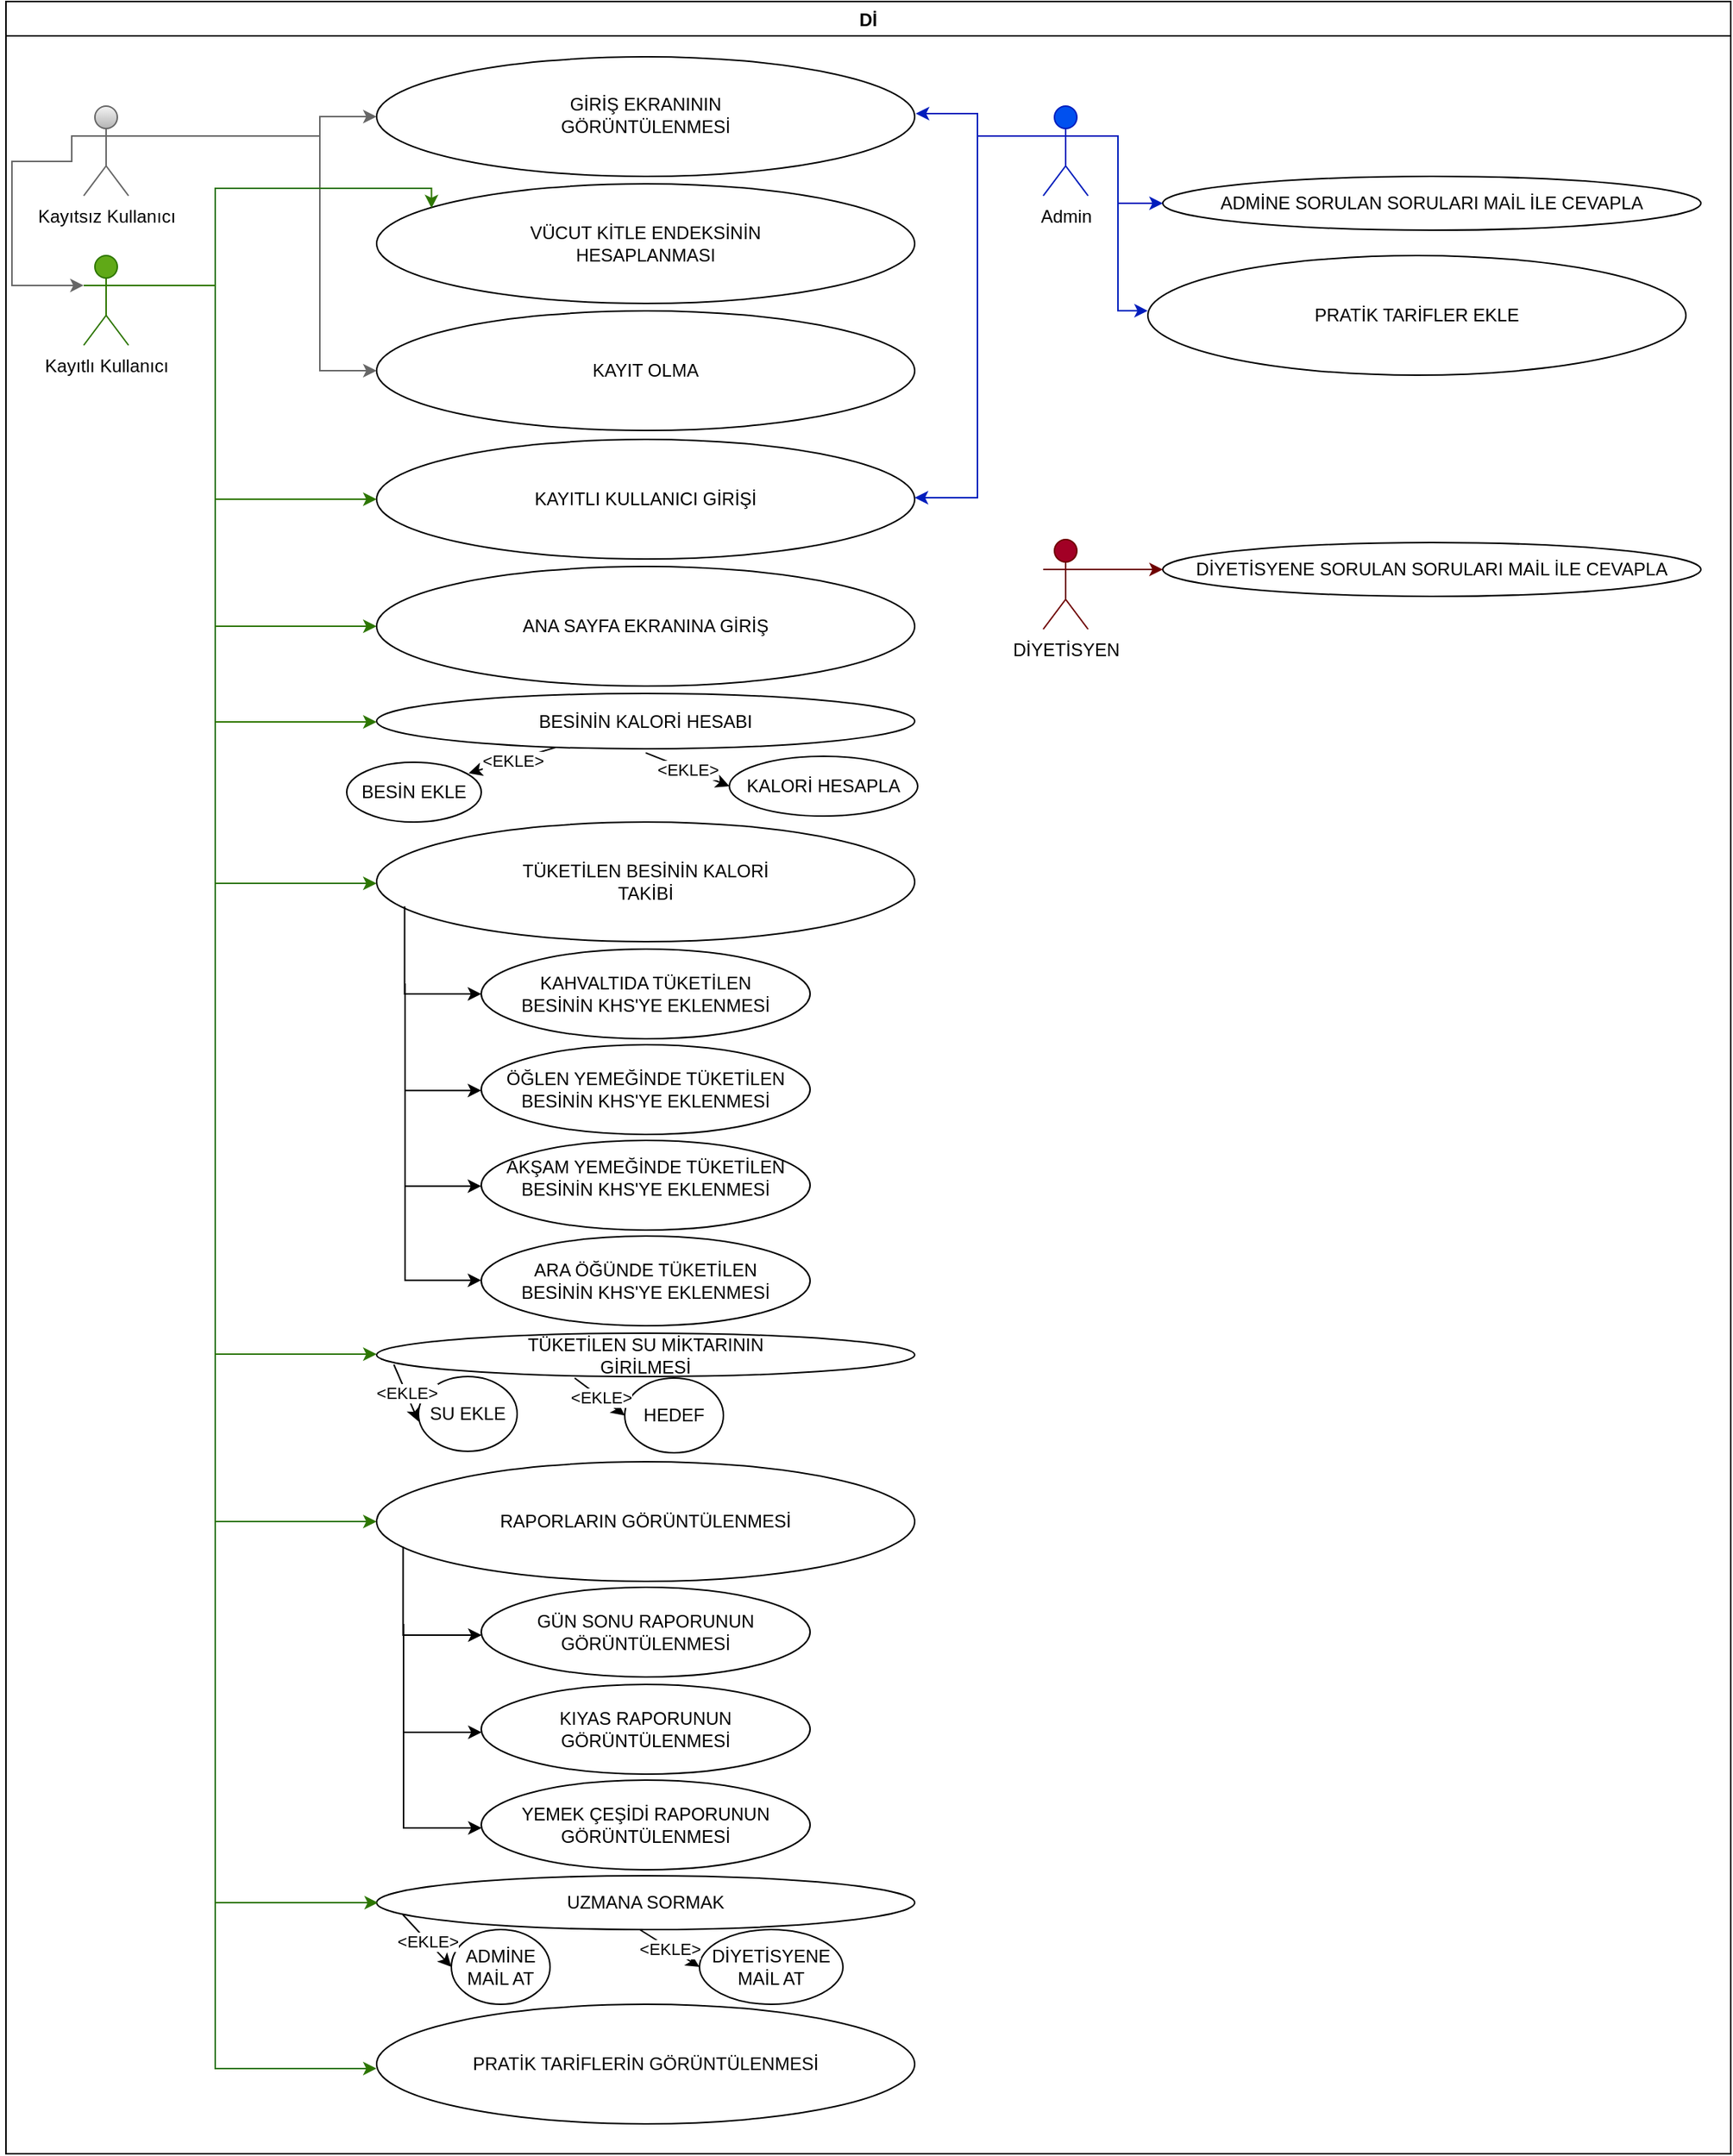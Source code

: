 <mxfile version="15.5.1" type="device"><diagram id="cacBJ3tiB-EXHOqqNlQ6" name="Page-1"><mxGraphModel dx="3294" dy="2773" grid="1" gridSize="10" guides="1" tooltips="1" connect="1" arrows="1" fold="1" page="1" pageScale="1" pageWidth="827" pageHeight="1169" background="#ffffff" math="0" shadow="0"><root><mxCell id="0"/><mxCell id="1" parent="0"/><mxCell id="B9KNrg0QCqw6SY1otzVy-2" value="Kayıtlı Kullanıcı" style="shape=umlActor;verticalLabelPosition=bottom;verticalAlign=top;html=1;outlineConnect=0;fillColor=#60a917;strokeColor=#2D7600;fontColor=#000000;" parent="1" vertex="1"><mxGeometry x="-1602" y="-1010" width="30" height="60" as="geometry"/></mxCell><mxCell id="B9KNrg0QCqw6SY1otzVy-5" value="Kayıtsız Kullanıcı" style="shape=umlActor;verticalLabelPosition=bottom;verticalAlign=top;html=1;outlineConnect=0;gradientColor=#b3b3b3;fillColor=#f5f5f5;strokeColor=#666666;" parent="1" vertex="1"><mxGeometry x="-1602" y="-1110" width="30" height="60" as="geometry"/></mxCell><mxCell id="yzEdM-ZwiQYjUaZU4ipu-91" value="Dİ" style="swimlane;" parent="1" vertex="1"><mxGeometry x="-1654" y="-1180" width="1154" height="1440" as="geometry"><mxRectangle x="160" y="15" width="190" height="23" as="alternateBounds"/></mxGeometry></mxCell><mxCell id="yzEdM-ZwiQYjUaZU4ipu-121" value="" style="ellipse;whiteSpace=wrap;html=1;" parent="yzEdM-ZwiQYjUaZU4ipu-91" vertex="1"><mxGeometry x="318" y="826" width="220" height="60" as="geometry"/></mxCell><mxCell id="yzEdM-ZwiQYjUaZU4ipu-120" value="" style="ellipse;whiteSpace=wrap;html=1;" parent="yzEdM-ZwiQYjUaZU4ipu-91" vertex="1"><mxGeometry x="318" y="762" width="220" height="60" as="geometry"/></mxCell><mxCell id="yzEdM-ZwiQYjUaZU4ipu-119" value="" style="ellipse;whiteSpace=wrap;html=1;" parent="yzEdM-ZwiQYjUaZU4ipu-91" vertex="1"><mxGeometry x="318" y="698" width="220" height="60" as="geometry"/></mxCell><mxCell id="yzEdM-ZwiQYjUaZU4ipu-65" value="" style="ellipse;whiteSpace=wrap;html=1;" parent="yzEdM-ZwiQYjUaZU4ipu-91" vertex="1"><mxGeometry x="248" y="37" width="360" height="80" as="geometry"/></mxCell><mxCell id="yzEdM-ZwiQYjUaZU4ipu-66" value="GİRİŞ EKRANININ GÖRÜNTÜLENMESİ" style="text;html=1;strokeColor=none;fillColor=none;align=center;verticalAlign=middle;whiteSpace=wrap;rounded=0;" parent="yzEdM-ZwiQYjUaZU4ipu-91" vertex="1"><mxGeometry x="333" y="62" width="190" height="28" as="geometry"/></mxCell><mxCell id="yzEdM-ZwiQYjUaZU4ipu-40" value="" style="ellipse;whiteSpace=wrap;html=1;" parent="yzEdM-ZwiQYjUaZU4ipu-91" vertex="1"><mxGeometry x="248" y="122" width="360" height="80" as="geometry"/></mxCell><mxCell id="yzEdM-ZwiQYjUaZU4ipu-41" value="VÜCUT KİTLE ENDEKSİNİN HESAPLANMASI" style="text;html=1;strokeColor=none;fillColor=none;align=center;verticalAlign=middle;whiteSpace=wrap;rounded=0;" parent="yzEdM-ZwiQYjUaZU4ipu-91" vertex="1"><mxGeometry x="333" y="147" width="190" height="30" as="geometry"/></mxCell><mxCell id="yzEdM-ZwiQYjUaZU4ipu-67" value="" style="ellipse;whiteSpace=wrap;html=1;" parent="yzEdM-ZwiQYjUaZU4ipu-91" vertex="1"><mxGeometry x="248" y="207" width="360" height="80" as="geometry"/></mxCell><mxCell id="yzEdM-ZwiQYjUaZU4ipu-68" value="KAYIT OLMA" style="text;html=1;strokeColor=none;fillColor=none;align=center;verticalAlign=middle;whiteSpace=wrap;rounded=0;" parent="yzEdM-ZwiQYjUaZU4ipu-91" vertex="1"><mxGeometry x="333" y="232" width="190" height="30" as="geometry"/></mxCell><mxCell id="yzEdM-ZwiQYjUaZU4ipu-38" value="" style="ellipse;whiteSpace=wrap;html=1;" parent="yzEdM-ZwiQYjUaZU4ipu-91" vertex="1"><mxGeometry x="248" y="378" width="360" height="80" as="geometry"/></mxCell><mxCell id="yzEdM-ZwiQYjUaZU4ipu-39" value="ANA SAYFA EKRANINA GİRİŞ" style="text;html=1;strokeColor=none;fillColor=none;align=center;verticalAlign=middle;whiteSpace=wrap;rounded=0;" parent="yzEdM-ZwiQYjUaZU4ipu-91" vertex="1"><mxGeometry x="333" y="403" width="190" height="30" as="geometry"/></mxCell><mxCell id="yzEdM-ZwiQYjUaZU4ipu-69" value="" style="ellipse;whiteSpace=wrap;html=1;" parent="yzEdM-ZwiQYjUaZU4ipu-91" vertex="1"><mxGeometry x="248" y="293" width="360" height="80" as="geometry"/></mxCell><mxCell id="yzEdM-ZwiQYjUaZU4ipu-70" value="KAYITLI KULLANICI GİRİŞİ" style="text;html=1;strokeColor=none;fillColor=none;align=center;verticalAlign=middle;whiteSpace=wrap;rounded=0;" parent="yzEdM-ZwiQYjUaZU4ipu-91" vertex="1"><mxGeometry x="333" y="318" width="190" height="30" as="geometry"/></mxCell><mxCell id="yzEdM-ZwiQYjUaZU4ipu-71" value="" style="ellipse;whiteSpace=wrap;html=1;" parent="yzEdM-ZwiQYjUaZU4ipu-91" vertex="1"><mxGeometry x="248" y="463" width="360" height="37" as="geometry"/></mxCell><mxCell id="yzEdM-ZwiQYjUaZU4ipu-72" value="BESİNİN KALORİ HESABI" style="text;html=1;strokeColor=none;fillColor=none;align=center;verticalAlign=middle;whiteSpace=wrap;rounded=0;" parent="yzEdM-ZwiQYjUaZU4ipu-91" vertex="1"><mxGeometry x="333" y="466.5" width="190" height="30" as="geometry"/></mxCell><mxCell id="yzEdM-ZwiQYjUaZU4ipu-73" value="" style="ellipse;whiteSpace=wrap;html=1;" parent="yzEdM-ZwiQYjUaZU4ipu-91" vertex="1"><mxGeometry x="248" y="549" width="360" height="80" as="geometry"/></mxCell><mxCell id="yzEdM-ZwiQYjUaZU4ipu-74" value="TÜKETİLEN BESİNİN KALORİ TAKİBİ" style="text;html=1;strokeColor=none;fillColor=none;align=center;verticalAlign=middle;whiteSpace=wrap;rounded=0;" parent="yzEdM-ZwiQYjUaZU4ipu-91" vertex="1"><mxGeometry x="333" y="574" width="190" height="30" as="geometry"/></mxCell><mxCell id="yzEdM-ZwiQYjUaZU4ipu-82" value="ÖĞLEN YEMEĞİNDE TÜKETİLEN BESİNİN KHS'YE EKLENMESİ" style="text;html=1;strokeColor=none;fillColor=none;align=center;verticalAlign=middle;whiteSpace=wrap;rounded=0;" parent="yzEdM-ZwiQYjUaZU4ipu-91" vertex="1"><mxGeometry x="333" y="713" width="190" height="30" as="geometry"/></mxCell><mxCell id="yzEdM-ZwiQYjUaZU4ipu-84" value="AKŞAM YEMEĞİNDE TÜKETİLEN BESİNİN KHS'YE EKLENMESİ" style="text;html=1;strokeColor=none;fillColor=none;align=center;verticalAlign=middle;whiteSpace=wrap;rounded=0;" parent="yzEdM-ZwiQYjUaZU4ipu-91" vertex="1"><mxGeometry x="333" y="772" width="190" height="30" as="geometry"/></mxCell><mxCell id="yzEdM-ZwiQYjUaZU4ipu-86" value="ARA ÖĞÜNDE TÜKETİLEN BESİNİN KHS'YE EKLENMESİ" style="text;html=1;strokeColor=none;fillColor=none;align=center;verticalAlign=middle;whiteSpace=wrap;rounded=0;" parent="yzEdM-ZwiQYjUaZU4ipu-91" vertex="1"><mxGeometry x="333" y="841" width="190" height="30" as="geometry"/></mxCell><mxCell id="yzEdM-ZwiQYjUaZU4ipu-79" value="" style="ellipse;whiteSpace=wrap;html=1;" parent="yzEdM-ZwiQYjUaZU4ipu-91" vertex="1"><mxGeometry x="318" y="634" width="220" height="60" as="geometry"/></mxCell><mxCell id="yzEdM-ZwiQYjUaZU4ipu-80" value="KAHVALTIDA TÜKETİLEN BESİNİN KHS'YE EKLENMESİ" style="text;html=1;strokeColor=none;fillColor=none;align=center;verticalAlign=middle;whiteSpace=wrap;rounded=0;" parent="yzEdM-ZwiQYjUaZU4ipu-91" vertex="1"><mxGeometry x="333" y="649" width="190" height="30" as="geometry"/></mxCell><mxCell id="yzEdM-ZwiQYjUaZU4ipu-122" value="" style="endArrow=classic;html=1;rounded=0;fontColor=#000000;edgeStyle=orthogonalEdgeStyle;exitX=0.052;exitY=0.705;exitDx=0;exitDy=0;exitPerimeter=0;" parent="yzEdM-ZwiQYjUaZU4ipu-91" source="yzEdM-ZwiQYjUaZU4ipu-73" edge="1"><mxGeometry width="50" height="50" relative="1" as="geometry"><mxPoint x="268" y="614" as="sourcePoint"/><mxPoint x="318" y="664" as="targetPoint"/><Array as="points"><mxPoint x="267" y="664"/></Array></mxGeometry></mxCell><mxCell id="yzEdM-ZwiQYjUaZU4ipu-123" value="" style="endArrow=classic;html=1;rounded=0;fontColor=#000000;edgeStyle=orthogonalEdgeStyle;" parent="yzEdM-ZwiQYjUaZU4ipu-91" edge="1"><mxGeometry width="50" height="50" relative="1" as="geometry"><mxPoint x="267" y="657" as="sourcePoint"/><mxPoint x="318" y="728.6" as="targetPoint"/><Array as="points"><mxPoint x="267" y="729"/></Array></mxGeometry></mxCell><mxCell id="yzEdM-ZwiQYjUaZU4ipu-124" value="" style="endArrow=classic;html=1;rounded=0;fontColor=#000000;edgeStyle=orthogonalEdgeStyle;" parent="yzEdM-ZwiQYjUaZU4ipu-91" edge="1"><mxGeometry width="50" height="50" relative="1" as="geometry"><mxPoint x="267" y="721" as="sourcePoint"/><mxPoint x="318" y="792.6" as="targetPoint"/><Array as="points"><mxPoint x="267" y="793"/></Array></mxGeometry></mxCell><mxCell id="yzEdM-ZwiQYjUaZU4ipu-151" value="" style="endArrow=classic;html=1;rounded=0;fontColor=#000000;edgeStyle=orthogonalEdgeStyle;" parent="yzEdM-ZwiQYjUaZU4ipu-91" edge="1"><mxGeometry width="50" height="50" relative="1" as="geometry"><mxPoint x="267" y="784" as="sourcePoint"/><mxPoint x="318" y="855.6" as="targetPoint"/><Array as="points"><mxPoint x="267" y="856"/></Array></mxGeometry></mxCell><mxCell id="yzEdM-ZwiQYjUaZU4ipu-75" value="" style="ellipse;whiteSpace=wrap;html=1;" parent="yzEdM-ZwiQYjUaZU4ipu-91" vertex="1"><mxGeometry x="248" y="891" width="360" height="29" as="geometry"/></mxCell><mxCell id="yzEdM-ZwiQYjUaZU4ipu-76" value="TÜKETİLEN SU MİKTARININ GİRİLMESİ" style="text;html=1;strokeColor=none;fillColor=none;align=center;verticalAlign=middle;whiteSpace=wrap;rounded=0;" parent="yzEdM-ZwiQYjUaZU4ipu-91" vertex="1"><mxGeometry x="333" y="891" width="190" height="30" as="geometry"/></mxCell><mxCell id="yzEdM-ZwiQYjUaZU4ipu-77" value="RAPORLARIN GÖRÜNTÜLENMESİ" style="ellipse;whiteSpace=wrap;html=1;" parent="yzEdM-ZwiQYjUaZU4ipu-91" vertex="1"><mxGeometry x="248" y="977" width="360" height="80" as="geometry"/></mxCell><mxCell id="yzEdM-ZwiQYjUaZU4ipu-152" value="GÜN SONU RAPORUNUN GÖRÜNTÜLENMESİ" style="ellipse;whiteSpace=wrap;html=1;" parent="yzEdM-ZwiQYjUaZU4ipu-91" vertex="1"><mxGeometry x="318" y="1061" width="220" height="60" as="geometry"/></mxCell><mxCell id="yzEdM-ZwiQYjUaZU4ipu-153" value="KIYAS RAPORUNUN GÖRÜNTÜLENMESİ" style="ellipse;whiteSpace=wrap;html=1;" parent="yzEdM-ZwiQYjUaZU4ipu-91" vertex="1"><mxGeometry x="318" y="1126" width="220" height="60" as="geometry"/></mxCell><mxCell id="yzEdM-ZwiQYjUaZU4ipu-154" value="YEMEK ÇEŞİDİ RAPORUNUN GÖRÜNTÜLENMESİ" style="ellipse;whiteSpace=wrap;html=1;" parent="yzEdM-ZwiQYjUaZU4ipu-91" vertex="1"><mxGeometry x="318" y="1190" width="220" height="60" as="geometry"/></mxCell><mxCell id="yzEdM-ZwiQYjUaZU4ipu-155" value="" style="endArrow=classic;html=1;rounded=0;fontColor=#000000;edgeStyle=orthogonalEdgeStyle;exitX=0.052;exitY=0.705;exitDx=0;exitDy=0;exitPerimeter=0;" parent="yzEdM-ZwiQYjUaZU4ipu-91" target="yzEdM-ZwiQYjUaZU4ipu-152" edge="1"><mxGeometry width="50" height="50" relative="1" as="geometry"><mxPoint x="265.72" y="1033.9" as="sourcePoint"/><mxPoint x="317" y="1092.5" as="targetPoint"/><Array as="points"><mxPoint x="266" y="1093"/></Array></mxGeometry></mxCell><mxCell id="yzEdM-ZwiQYjUaZU4ipu-156" value="" style="endArrow=classic;html=1;rounded=0;fontColor=#000000;edgeStyle=orthogonalEdgeStyle;" parent="yzEdM-ZwiQYjUaZU4ipu-91" target="yzEdM-ZwiQYjUaZU4ipu-153" edge="1"><mxGeometry width="50" height="50" relative="1" as="geometry"><mxPoint x="266" y="1085.5" as="sourcePoint"/><mxPoint x="317" y="1157.1" as="targetPoint"/><Array as="points"><mxPoint x="266" y="1158"/></Array></mxGeometry></mxCell><mxCell id="yzEdM-ZwiQYjUaZU4ipu-157" value="" style="endArrow=classic;html=1;rounded=0;fontColor=#000000;edgeStyle=orthogonalEdgeStyle;" parent="yzEdM-ZwiQYjUaZU4ipu-91" target="yzEdM-ZwiQYjUaZU4ipu-154" edge="1"><mxGeometry width="50" height="50" relative="1" as="geometry"><mxPoint x="266" y="1149.5" as="sourcePoint"/><mxPoint x="317" y="1221.1" as="targetPoint"/><Array as="points"><mxPoint x="266" y="1222"/></Array></mxGeometry></mxCell><mxCell id="yzEdM-ZwiQYjUaZU4ipu-163" value="" style="endArrow=classic;html=1;rounded=0;fontColor=#000000;edgeStyle=orthogonalEdgeStyle;gradientColor=#b3b3b3;fillColor=#f5f5f5;strokeColor=#666666;entryX=0;entryY=0.5;entryDx=0;entryDy=0;" parent="yzEdM-ZwiQYjUaZU4ipu-91" target="yzEdM-ZwiQYjUaZU4ipu-67" edge="1"><mxGeometry width="50" height="50" relative="1" as="geometry"><mxPoint x="210" y="80" as="sourcePoint"/><mxPoint x="246.2" y="248" as="targetPoint"/><Array as="points"><mxPoint x="210" y="247"/></Array></mxGeometry></mxCell><mxCell id="yzEdM-ZwiQYjUaZU4ipu-165" value="" style="endArrow=classic;html=1;rounded=0;fontColor=#000000;edgeStyle=orthogonalEdgeStyle;fillColor=#60a917;strokeColor=#2D7600;entryX=0;entryY=0.5;entryDx=0;entryDy=0;" parent="yzEdM-ZwiQYjUaZU4ipu-91" edge="1"><mxGeometry width="50" height="50" relative="1" as="geometry"><mxPoint x="140" y="240" as="sourcePoint"/><mxPoint x="248" y="418" as="targetPoint"/><Array as="points"><mxPoint x="140" y="275"/><mxPoint x="140" y="418"/></Array></mxGeometry></mxCell><mxCell id="yzEdM-ZwiQYjUaZU4ipu-166" value="" style="endArrow=classic;html=1;rounded=0;fontColor=#000000;edgeStyle=orthogonalEdgeStyle;fillColor=#60a917;strokeColor=#2D7600;entryX=0;entryY=0.5;entryDx=0;entryDy=0;" parent="yzEdM-ZwiQYjUaZU4ipu-91" edge="1"><mxGeometry width="50" height="50" relative="1" as="geometry"><mxPoint x="140" y="304" as="sourcePoint"/><mxPoint x="248" y="482" as="targetPoint"/><Array as="points"><mxPoint x="140" y="482"/></Array></mxGeometry></mxCell><mxCell id="yzEdM-ZwiQYjUaZU4ipu-167" value="" style="endArrow=classic;html=1;rounded=0;fontColor=#000000;edgeStyle=orthogonalEdgeStyle;fillColor=#60a917;strokeColor=#2D7600;entryX=0;entryY=0.5;entryDx=0;entryDy=0;" parent="yzEdM-ZwiQYjUaZU4ipu-91" edge="1"><mxGeometry width="50" height="50" relative="1" as="geometry"><mxPoint x="140" y="412" as="sourcePoint"/><mxPoint x="248" y="590" as="targetPoint"/><Array as="points"><mxPoint x="140" y="447"/><mxPoint x="140" y="590"/></Array></mxGeometry></mxCell><mxCell id="yzEdM-ZwiQYjUaZU4ipu-168" value="" style="endArrow=classic;html=1;rounded=0;fontColor=#000000;edgeStyle=orthogonalEdgeStyle;fillColor=#60a917;strokeColor=#2D7600;" parent="yzEdM-ZwiQYjUaZU4ipu-91" edge="1"><mxGeometry width="50" height="50" relative="1" as="geometry"><mxPoint x="140" y="579" as="sourcePoint"/><mxPoint x="248" y="905" as="targetPoint"/><Array as="points"><mxPoint x="140" y="905"/><mxPoint x="248" y="905"/></Array></mxGeometry></mxCell><mxCell id="yzEdM-ZwiQYjUaZU4ipu-169" value="" style="endArrow=classic;html=1;rounded=0;fontColor=#000000;edgeStyle=orthogonalEdgeStyle;fillColor=#60a917;strokeColor=#2D7600;entryX=0;entryY=0.5;entryDx=0;entryDy=0;" parent="yzEdM-ZwiQYjUaZU4ipu-91" edge="1"><mxGeometry width="50" height="50" relative="1" as="geometry"><mxPoint x="140" y="839" as="sourcePoint"/><mxPoint x="248" y="1017" as="targetPoint"/><Array as="points"><mxPoint x="140" y="874"/><mxPoint x="140" y="1017"/></Array></mxGeometry></mxCell><mxCell id="yzEdM-ZwiQYjUaZU4ipu-171" value="" style="endArrow=classic;html=1;rounded=0;fontColor=#000000;edgeStyle=orthogonalEdgeStyle;fillColor=#60a917;strokeColor=#2D7600;entryX=0.102;entryY=0.204;entryDx=0;entryDy=0;entryPerimeter=0;" parent="yzEdM-ZwiQYjUaZU4ipu-91" edge="1"><mxGeometry width="50" height="50" relative="1" as="geometry"><mxPoint x="140" y="274.99" as="sourcePoint"/><mxPoint x="284.72" y="138.31" as="targetPoint"/><Array as="points"><mxPoint x="140" y="124.99"/><mxPoint x="285" y="124.99"/></Array></mxGeometry></mxCell><mxCell id="yzEdM-ZwiQYjUaZU4ipu-179" value="" style="endArrow=classic;html=1;rounded=0;fontColor=#000000;edgeStyle=orthogonalEdgeStyle;fillColor=#0050ef;strokeColor=#001DBC;entryX=1;entryY=0.5;entryDx=0;entryDy=0;" parent="yzEdM-ZwiQYjUaZU4ipu-91" edge="1"><mxGeometry width="50" height="50" relative="1" as="geometry"><mxPoint x="654" y="90" as="sourcePoint"/><mxPoint x="608" y="332" as="targetPoint"/><Array as="points"><mxPoint x="650" y="90"/><mxPoint x="650" y="332"/></Array></mxGeometry></mxCell><mxCell id="bJwFZgWry76KcH2mPVW8-4" value="UZMANA SORMAK" style="ellipse;whiteSpace=wrap;html=1;" parent="yzEdM-ZwiQYjUaZU4ipu-91" vertex="1"><mxGeometry x="248" y="1254" width="360" height="36" as="geometry"/></mxCell><mxCell id="bJwFZgWry76KcH2mPVW8-5" value="PRATİK TARİFLERİN GÖRÜNTÜLENMESİ" style="ellipse;whiteSpace=wrap;html=1;" parent="yzEdM-ZwiQYjUaZU4ipu-91" vertex="1"><mxGeometry x="248" y="1340" width="360" height="80" as="geometry"/></mxCell><mxCell id="bJwFZgWry76KcH2mPVW8-6" value="" style="endArrow=classic;html=1;rounded=0;fontColor=#000000;edgeStyle=orthogonalEdgeStyle;fillColor=#60a917;strokeColor=#2D7600;" parent="yzEdM-ZwiQYjUaZU4ipu-91" edge="1"><mxGeometry width="50" height="50" relative="1" as="geometry"><mxPoint x="140" y="972" as="sourcePoint"/><mxPoint x="248.902" y="1272" as="targetPoint"/><Array as="points"><mxPoint x="140" y="1272"/></Array></mxGeometry></mxCell><mxCell id="bJwFZgWry76KcH2mPVW8-7" value="" style="endArrow=classic;html=1;rounded=0;fontColor=#000000;edgeStyle=orthogonalEdgeStyle;fillColor=#60a917;strokeColor=#2D7600;entryX=0;entryY=0.5;entryDx=0;entryDy=0;" parent="yzEdM-ZwiQYjUaZU4ipu-91" edge="1"><mxGeometry width="50" height="50" relative="1" as="geometry"><mxPoint x="140" y="1204.98" as="sourcePoint"/><mxPoint x="248" y="1382.98" as="targetPoint"/><Array as="points"><mxPoint x="140" y="1239.98"/><mxPoint x="140" y="1382.98"/></Array></mxGeometry></mxCell><mxCell id="9NzVU3PA_Ae66Xvz6yI8-4" value="Admin" style="shape=umlActor;verticalLabelPosition=bottom;verticalAlign=top;html=1;outlineConnect=0;fillColor=#0050ef;strokeColor=#001DBC;fontColor=#000000;" parent="yzEdM-ZwiQYjUaZU4ipu-91" vertex="1"><mxGeometry x="694" y="70" width="30" height="60" as="geometry"/></mxCell><mxCell id="yzEdM-ZwiQYjUaZU4ipu-176" value="" style="endArrow=classic;html=1;rounded=0;fontColor=#000000;edgeStyle=orthogonalEdgeStyle;entryX=1.002;entryY=0.473;entryDx=0;entryDy=0;entryPerimeter=0;exitX=0;exitY=0.333;exitDx=0;exitDy=0;exitPerimeter=0;fillColor=#0050ef;strokeColor=#001DBC;" parent="yzEdM-ZwiQYjUaZU4ipu-91" source="9NzVU3PA_Ae66Xvz6yI8-4" target="yzEdM-ZwiQYjUaZU4ipu-65" edge="1"><mxGeometry width="50" height="50" relative="1" as="geometry"><mxPoint x="740" y="90" as="sourcePoint"/><mxPoint x="610" y="80" as="targetPoint"/><Array as="points"><mxPoint x="650" y="90"/><mxPoint x="650" y="75"/><mxPoint x="609" y="75"/></Array></mxGeometry></mxCell><mxCell id="bJwFZgWry76KcH2mPVW8-11" value="BESİN EKLE" style="ellipse;whiteSpace=wrap;html=1;" parent="yzEdM-ZwiQYjUaZU4ipu-91" vertex="1"><mxGeometry x="228" y="509" width="90" height="40" as="geometry"/></mxCell><mxCell id="bJwFZgWry76KcH2mPVW8-12" value="KALORİ HESAPLA" style="ellipse;whiteSpace=wrap;html=1;" parent="yzEdM-ZwiQYjUaZU4ipu-91" vertex="1"><mxGeometry x="484" y="505" width="126" height="40" as="geometry"/></mxCell><mxCell id="bJwFZgWry76KcH2mPVW8-14" value="SU EKLE" style="ellipse;whiteSpace=wrap;html=1;" parent="yzEdM-ZwiQYjUaZU4ipu-91" vertex="1"><mxGeometry x="276" y="920" width="66" height="50" as="geometry"/></mxCell><mxCell id="bJwFZgWry76KcH2mPVW8-15" value="HEDEF" style="ellipse;whiteSpace=wrap;html=1;" parent="yzEdM-ZwiQYjUaZU4ipu-91" vertex="1"><mxGeometry x="414" y="921" width="66" height="50" as="geometry"/></mxCell><mxCell id="bJwFZgWry76KcH2mPVW8-16" value="ADMİNE MAİL AT" style="ellipse;whiteSpace=wrap;html=1;" parent="yzEdM-ZwiQYjUaZU4ipu-91" vertex="1"><mxGeometry x="298" y="1290" width="66" height="50" as="geometry"/></mxCell><mxCell id="bJwFZgWry76KcH2mPVW8-17" value="DİYETİSYENE MAİL AT" style="ellipse;whiteSpace=wrap;html=1;" parent="yzEdM-ZwiQYjUaZU4ipu-91" vertex="1"><mxGeometry x="464" y="1290" width="96" height="50" as="geometry"/></mxCell><mxCell id="bJwFZgWry76KcH2mPVW8-18" value="" style="endArrow=classic;html=1;rounded=0;exitX=0.032;exitY=0.724;exitDx=0;exitDy=0;exitPerimeter=0;" parent="yzEdM-ZwiQYjUaZU4ipu-91" source="yzEdM-ZwiQYjUaZU4ipu-75" edge="1"><mxGeometry relative="1" as="geometry"><mxPoint x="116" y="950" as="sourcePoint"/><mxPoint x="276" y="950" as="targetPoint"/></mxGeometry></mxCell><mxCell id="bJwFZgWry76KcH2mPVW8-19" value="&amp;lt;EKLE&amp;gt;" style="edgeLabel;resizable=0;html=1;align=center;verticalAlign=middle;" parent="bJwFZgWry76KcH2mPVW8-18" connectable="0" vertex="1"><mxGeometry relative="1" as="geometry"/></mxCell><mxCell id="bJwFZgWry76KcH2mPVW8-27" value="PRATİK TARİFLER EKLE" style="ellipse;whiteSpace=wrap;html=1;" parent="yzEdM-ZwiQYjUaZU4ipu-91" vertex="1"><mxGeometry x="764" y="170" width="360" height="80" as="geometry"/></mxCell><mxCell id="bJwFZgWry76KcH2mPVW8-28" value="ADMİNE SORULAN SORULARI MAİL İLE CEVAPLA" style="ellipse;whiteSpace=wrap;html=1;" parent="yzEdM-ZwiQYjUaZU4ipu-91" vertex="1"><mxGeometry x="774" y="117" width="360" height="36" as="geometry"/></mxCell><mxCell id="bJwFZgWry76KcH2mPVW8-29" value="" style="endArrow=classic;html=1;rounded=0;fontColor=#000000;edgeStyle=orthogonalEdgeStyle;fillColor=#0050ef;strokeColor=#001DBC;entryX=0;entryY=0.5;entryDx=0;entryDy=0;exitX=1;exitY=0.333;exitDx=0;exitDy=0;exitPerimeter=0;" parent="yzEdM-ZwiQYjUaZU4ipu-91" target="bJwFZgWry76KcH2mPVW8-28" edge="1"><mxGeometry width="50" height="50" relative="1" as="geometry"><mxPoint x="722" y="90" as="sourcePoint"/><mxPoint x="772" y="135" as="targetPoint"/><Array as="points"><mxPoint x="744" y="90"/><mxPoint x="744" y="135"/></Array></mxGeometry></mxCell><mxCell id="bJwFZgWry76KcH2mPVW8-30" value="" style="endArrow=classic;html=1;rounded=0;fontColor=#000000;edgeStyle=orthogonalEdgeStyle;fillColor=#0050ef;strokeColor=#001DBC;entryX=0;entryY=0.5;entryDx=0;entryDy=0;" parent="yzEdM-ZwiQYjUaZU4ipu-91" edge="1"><mxGeometry width="50" height="50" relative="1" as="geometry"><mxPoint x="744" y="90" as="sourcePoint"/><mxPoint x="764.0" y="206.94" as="targetPoint"/><Array as="points"><mxPoint x="744" y="207"/></Array></mxGeometry></mxCell><mxCell id="00LfYE9RxvvV0YQUmTeB-1" value="" style="endArrow=classic;html=1;rounded=0;exitX=0.25;exitY=1;exitDx=0;exitDy=0;entryX=0;entryY=0.5;entryDx=0;entryDy=0;" edge="1" parent="yzEdM-ZwiQYjUaZU4ipu-91" source="yzEdM-ZwiQYjUaZU4ipu-76" target="bJwFZgWry76KcH2mPVW8-15"><mxGeometry relative="1" as="geometry"><mxPoint x="269.52" y="921.996" as="sourcePoint"/><mxPoint x="286" y="960" as="targetPoint"/></mxGeometry></mxCell><mxCell id="00LfYE9RxvvV0YQUmTeB-2" value="&amp;lt;EKLE&amp;gt;" style="edgeLabel;resizable=0;html=1;align=center;verticalAlign=middle;" connectable="0" vertex="1" parent="00LfYE9RxvvV0YQUmTeB-1"><mxGeometry relative="1" as="geometry"/></mxCell><mxCell id="00LfYE9RxvvV0YQUmTeB-3" value="" style="endArrow=classic;html=1;rounded=0;exitX=0.032;exitY=0.724;exitDx=0;exitDy=0;exitPerimeter=0;entryX=0;entryY=0.5;entryDx=0;entryDy=0;" edge="1" parent="yzEdM-ZwiQYjUaZU4ipu-91" target="bJwFZgWry76KcH2mPVW8-16"><mxGeometry relative="1" as="geometry"><mxPoint x="265.52" y="1279.996" as="sourcePoint"/><mxPoint x="282" y="1318" as="targetPoint"/></mxGeometry></mxCell><mxCell id="00LfYE9RxvvV0YQUmTeB-4" value="&amp;lt;EKLE&amp;gt;" style="edgeLabel;resizable=0;html=1;align=center;verticalAlign=middle;" connectable="0" vertex="1" parent="00LfYE9RxvvV0YQUmTeB-3"><mxGeometry relative="1" as="geometry"/></mxCell><mxCell id="00LfYE9RxvvV0YQUmTeB-5" value="" style="endArrow=classic;html=1;rounded=0;exitX=0.032;exitY=0.724;exitDx=0;exitDy=0;exitPerimeter=0;entryX=0;entryY=0.5;entryDx=0;entryDy=0;" edge="1" parent="yzEdM-ZwiQYjUaZU4ipu-91" target="bJwFZgWry76KcH2mPVW8-17"><mxGeometry relative="1" as="geometry"><mxPoint x="424.0" y="1289.996" as="sourcePoint"/><mxPoint x="440.48" y="1328" as="targetPoint"/></mxGeometry></mxCell><mxCell id="00LfYE9RxvvV0YQUmTeB-6" value="&amp;lt;EKLE&amp;gt;" style="edgeLabel;resizable=0;html=1;align=center;verticalAlign=middle;" connectable="0" vertex="1" parent="00LfYE9RxvvV0YQUmTeB-5"><mxGeometry relative="1" as="geometry"/></mxCell><mxCell id="00LfYE9RxvvV0YQUmTeB-7" value="" style="endArrow=classic;html=1;rounded=0;entryX=0.907;entryY=0.183;entryDx=0;entryDy=0;entryPerimeter=0;" edge="1" parent="yzEdM-ZwiQYjUaZU4ipu-91" source="yzEdM-ZwiQYjUaZU4ipu-71" target="bJwFZgWry76KcH2mPVW8-11"><mxGeometry relative="1" as="geometry"><mxPoint x="259.52" y="489.996" as="sourcePoint"/><mxPoint x="276" y="528" as="targetPoint"/></mxGeometry></mxCell><mxCell id="00LfYE9RxvvV0YQUmTeB-8" value="&amp;lt;EKLE&amp;gt;" style="edgeLabel;resizable=0;html=1;align=center;verticalAlign=middle;" connectable="0" vertex="1" parent="00LfYE9RxvvV0YQUmTeB-7"><mxGeometry relative="1" as="geometry"/></mxCell><mxCell id="00LfYE9RxvvV0YQUmTeB-9" value="" style="endArrow=classic;html=1;rounded=0;entryX=0;entryY=0.5;entryDx=0;entryDy=0;exitX=0.5;exitY=1.072;exitDx=0;exitDy=0;exitPerimeter=0;" edge="1" parent="yzEdM-ZwiQYjUaZU4ipu-91" source="yzEdM-ZwiQYjUaZU4ipu-71" target="bJwFZgWry76KcH2mPVW8-12"><mxGeometry relative="1" as="geometry"><mxPoint x="432.782" y="508.997" as="sourcePoint"/><mxPoint x="374" y="526.36" as="targetPoint"/></mxGeometry></mxCell><mxCell id="00LfYE9RxvvV0YQUmTeB-10" value="&amp;lt;EKLE&amp;gt;" style="edgeLabel;resizable=0;html=1;align=center;verticalAlign=middle;" connectable="0" vertex="1" parent="00LfYE9RxvvV0YQUmTeB-9"><mxGeometry relative="1" as="geometry"/></mxCell><mxCell id="00LfYE9RxvvV0YQUmTeB-11" value="DİYETİSYEN" style="shape=umlActor;verticalLabelPosition=bottom;verticalAlign=top;html=1;outlineConnect=0;fillColor=#a20025;strokeColor=#6F0000;fontColor=#000000;" vertex="1" parent="yzEdM-ZwiQYjUaZU4ipu-91"><mxGeometry x="694" y="360" width="30" height="60" as="geometry"/></mxCell><mxCell id="00LfYE9RxvvV0YQUmTeB-12" value="DİYETİSYENE SORULAN SORULARI MAİL İLE CEVAPLA" style="ellipse;whiteSpace=wrap;html=1;" vertex="1" parent="yzEdM-ZwiQYjUaZU4ipu-91"><mxGeometry x="774" y="362" width="360" height="36" as="geometry"/></mxCell><mxCell id="00LfYE9RxvvV0YQUmTeB-13" value="" style="endArrow=classic;html=1;rounded=0;fontColor=#000000;exitX=1;exitY=0.333;exitDx=0;exitDy=0;exitPerimeter=0;entryX=0;entryY=0.5;entryDx=0;entryDy=0;fillColor=#a20025;strokeColor=#6F0000;" edge="1" parent="yzEdM-ZwiQYjUaZU4ipu-91" source="00LfYE9RxvvV0YQUmTeB-11" target="00LfYE9RxvvV0YQUmTeB-12"><mxGeometry width="50" height="50" relative="1" as="geometry"><mxPoint x="934" y="380" as="sourcePoint"/><mxPoint x="984" y="330" as="targetPoint"/></mxGeometry></mxCell><mxCell id="yzEdM-ZwiQYjUaZU4ipu-161" value="" style="endArrow=classic;html=1;rounded=0;fontColor=#000000;edgeStyle=orthogonalEdgeStyle;exitX=1;exitY=0.333;exitDx=0;exitDy=0;exitPerimeter=0;gradientColor=#b3b3b3;fillColor=#f5f5f5;strokeColor=#666666;entryX=0;entryY=0.5;entryDx=0;entryDy=0;" parent="1" source="B9KNrg0QCqw6SY1otzVy-5" target="yzEdM-ZwiQYjUaZU4ipu-65" edge="1"><mxGeometry width="50" height="50" relative="1" as="geometry"><mxPoint x="-1564" y="-1090" as="sourcePoint"/><mxPoint x="-1524" y="-1030" as="targetPoint"/><Array as="points"><mxPoint x="-1444" y="-1090"/><mxPoint x="-1444" y="-1103"/></Array></mxGeometry></mxCell><mxCell id="yzEdM-ZwiQYjUaZU4ipu-164" value="" style="endArrow=classic;html=1;rounded=0;fontColor=#000000;edgeStyle=orthogonalEdgeStyle;fillColor=#60a917;strokeColor=#2D7600;entryX=0;entryY=0.5;entryDx=0;entryDy=0;exitX=1;exitY=0.333;exitDx=0;exitDy=0;exitPerimeter=0;" parent="1" source="B9KNrg0QCqw6SY1otzVy-2" target="yzEdM-ZwiQYjUaZU4ipu-69" edge="1"><mxGeometry width="50" height="50" relative="1" as="geometry"><mxPoint x="-1514" y="-989.5" as="sourcePoint"/><mxPoint x="-1476" y="-882.5" as="targetPoint"/><Array as="points"><mxPoint x="-1514" y="-990"/><mxPoint x="-1514" y="-847"/></Array></mxGeometry></mxCell><mxCell id="bJwFZgWry76KcH2mPVW8-3" value="" style="endArrow=classic;html=1;rounded=0;fontColor=#000000;edgeStyle=orthogonalEdgeStyle;gradientColor=#b3b3b3;fillColor=#f5f5f5;strokeColor=#666666;entryX=0;entryY=0.333;entryDx=0;entryDy=0;entryPerimeter=0;exitX=0;exitY=0.333;exitDx=0;exitDy=0;exitPerimeter=0;" parent="1" source="B9KNrg0QCqw6SY1otzVy-5" target="B9KNrg0QCqw6SY1otzVy-2" edge="1"><mxGeometry width="50" height="50" relative="1" as="geometry"><mxPoint x="-1610" y="-1090" as="sourcePoint"/><mxPoint x="-1660" y="-990" as="targetPoint"/><Array as="points"><mxPoint x="-1610" y="-1090"/><mxPoint x="-1610" y="-1073"/><mxPoint x="-1650" y="-1073"/><mxPoint x="-1650" y="-990"/></Array></mxGeometry></mxCell></root></mxGraphModel></diagram></mxfile>